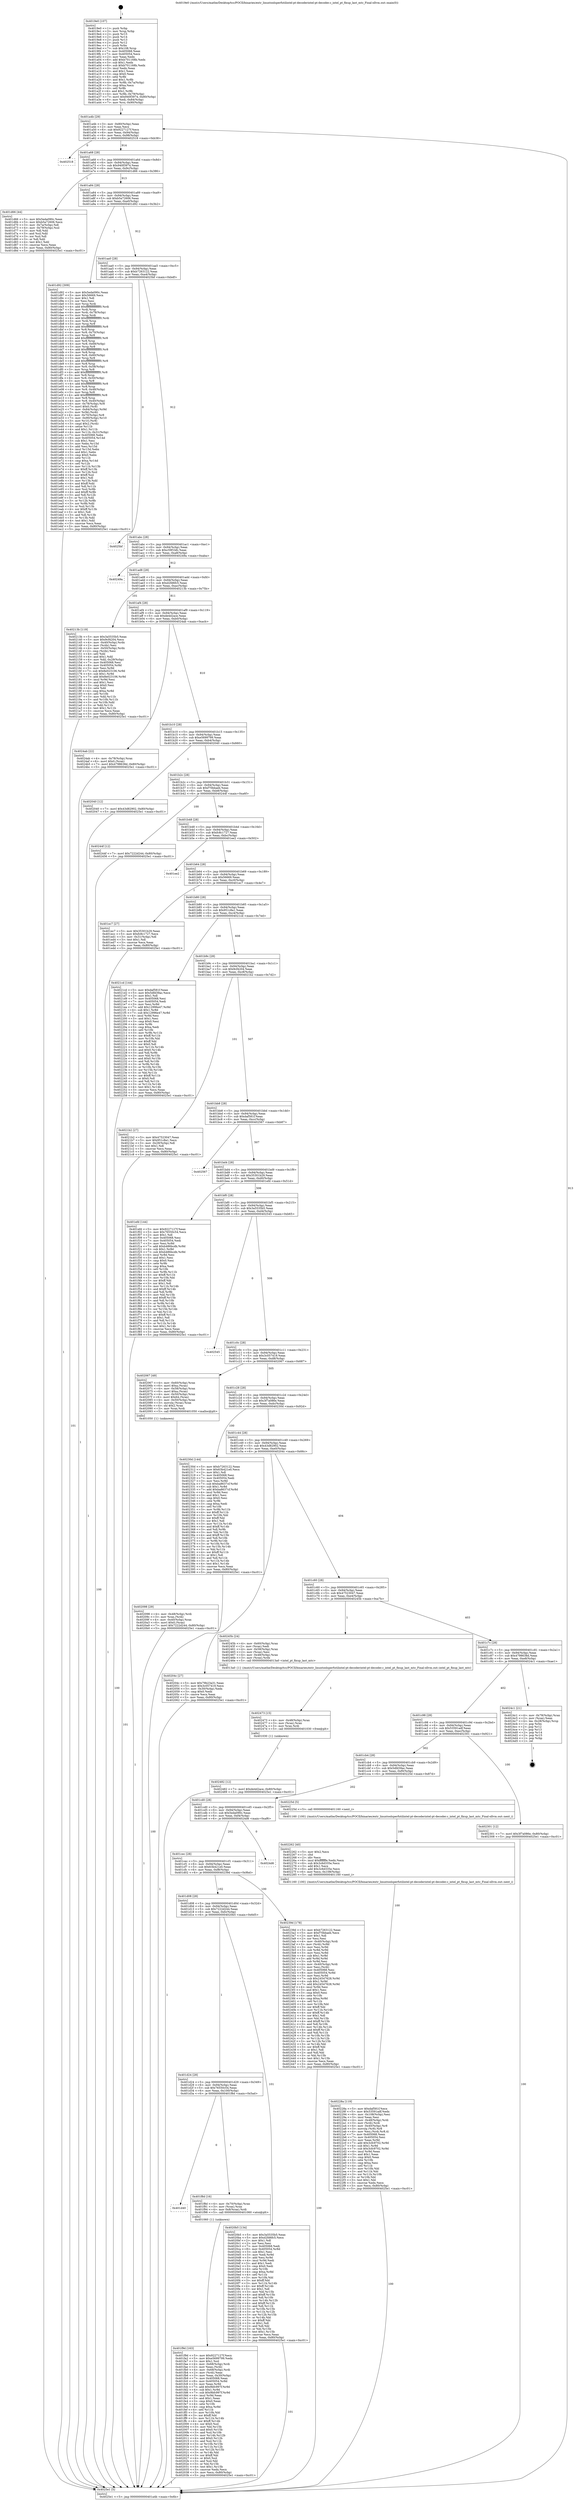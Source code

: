 digraph "0x4019e0" {
  label = "0x4019e0 (/mnt/c/Users/mathe/Desktop/tcc/POCII/binaries/extr_linuxtoolsperfutilintel-pt-decoderintel-pt-decoder.c_intel_pt_fixup_last_mtc_Final-ollvm.out::main(0))"
  labelloc = "t"
  node[shape=record]

  Entry [label="",width=0.3,height=0.3,shape=circle,fillcolor=black,style=filled]
  "0x401a4b" [label="{
     0x401a4b [29]\l
     | [instrs]\l
     &nbsp;&nbsp;0x401a4b \<+3\>: mov -0x80(%rbp),%eax\l
     &nbsp;&nbsp;0x401a4e \<+2\>: mov %eax,%ecx\l
     &nbsp;&nbsp;0x401a50 \<+6\>: sub $0x9227127f,%ecx\l
     &nbsp;&nbsp;0x401a56 \<+6\>: mov %eax,-0x94(%rbp)\l
     &nbsp;&nbsp;0x401a5c \<+6\>: mov %ecx,-0x98(%rbp)\l
     &nbsp;&nbsp;0x401a62 \<+6\>: je 0000000000402518 \<main+0xb38\>\l
  }"]
  "0x402518" [label="{
     0x402518\l
  }", style=dashed]
  "0x401a68" [label="{
     0x401a68 [28]\l
     | [instrs]\l
     &nbsp;&nbsp;0x401a68 \<+5\>: jmp 0000000000401a6d \<main+0x8d\>\l
     &nbsp;&nbsp;0x401a6d \<+6\>: mov -0x94(%rbp),%eax\l
     &nbsp;&nbsp;0x401a73 \<+5\>: sub $0x940f3974,%eax\l
     &nbsp;&nbsp;0x401a78 \<+6\>: mov %eax,-0x9c(%rbp)\l
     &nbsp;&nbsp;0x401a7e \<+6\>: je 0000000000401d66 \<main+0x386\>\l
  }"]
  Exit [label="",width=0.3,height=0.3,shape=circle,fillcolor=black,style=filled,peripheries=2]
  "0x401d66" [label="{
     0x401d66 [44]\l
     | [instrs]\l
     &nbsp;&nbsp;0x401d66 \<+5\>: mov $0x5eda090c,%eax\l
     &nbsp;&nbsp;0x401d6b \<+5\>: mov $0xb5a72606,%ecx\l
     &nbsp;&nbsp;0x401d70 \<+3\>: mov -0x7a(%rbp),%dl\l
     &nbsp;&nbsp;0x401d73 \<+4\>: mov -0x79(%rbp),%sil\l
     &nbsp;&nbsp;0x401d77 \<+3\>: mov %dl,%dil\l
     &nbsp;&nbsp;0x401d7a \<+3\>: and %sil,%dil\l
     &nbsp;&nbsp;0x401d7d \<+3\>: xor %sil,%dl\l
     &nbsp;&nbsp;0x401d80 \<+3\>: or %dl,%dil\l
     &nbsp;&nbsp;0x401d83 \<+4\>: test $0x1,%dil\l
     &nbsp;&nbsp;0x401d87 \<+3\>: cmovne %ecx,%eax\l
     &nbsp;&nbsp;0x401d8a \<+3\>: mov %eax,-0x80(%rbp)\l
     &nbsp;&nbsp;0x401d8d \<+5\>: jmp 00000000004025e1 \<main+0xc01\>\l
  }"]
  "0x401a84" [label="{
     0x401a84 [28]\l
     | [instrs]\l
     &nbsp;&nbsp;0x401a84 \<+5\>: jmp 0000000000401a89 \<main+0xa9\>\l
     &nbsp;&nbsp;0x401a89 \<+6\>: mov -0x94(%rbp),%eax\l
     &nbsp;&nbsp;0x401a8f \<+5\>: sub $0xb5a72606,%eax\l
     &nbsp;&nbsp;0x401a94 \<+6\>: mov %eax,-0xa0(%rbp)\l
     &nbsp;&nbsp;0x401a9a \<+6\>: je 0000000000401d92 \<main+0x3b2\>\l
  }"]
  "0x4025e1" [label="{
     0x4025e1 [5]\l
     | [instrs]\l
     &nbsp;&nbsp;0x4025e1 \<+5\>: jmp 0000000000401a4b \<main+0x6b\>\l
  }"]
  "0x4019e0" [label="{
     0x4019e0 [107]\l
     | [instrs]\l
     &nbsp;&nbsp;0x4019e0 \<+1\>: push %rbp\l
     &nbsp;&nbsp;0x4019e1 \<+3\>: mov %rsp,%rbp\l
     &nbsp;&nbsp;0x4019e4 \<+2\>: push %r15\l
     &nbsp;&nbsp;0x4019e6 \<+2\>: push %r14\l
     &nbsp;&nbsp;0x4019e8 \<+2\>: push %r13\l
     &nbsp;&nbsp;0x4019ea \<+2\>: push %r12\l
     &nbsp;&nbsp;0x4019ec \<+1\>: push %rbx\l
     &nbsp;&nbsp;0x4019ed \<+7\>: sub $0x108,%rsp\l
     &nbsp;&nbsp;0x4019f4 \<+7\>: mov 0x405068,%eax\l
     &nbsp;&nbsp;0x4019fb \<+7\>: mov 0x405054,%ecx\l
     &nbsp;&nbsp;0x401a02 \<+2\>: mov %eax,%edx\l
     &nbsp;&nbsp;0x401a04 \<+6\>: add $0xb701168b,%edx\l
     &nbsp;&nbsp;0x401a0a \<+3\>: sub $0x1,%edx\l
     &nbsp;&nbsp;0x401a0d \<+6\>: sub $0xb701168b,%edx\l
     &nbsp;&nbsp;0x401a13 \<+3\>: imul %edx,%eax\l
     &nbsp;&nbsp;0x401a16 \<+3\>: and $0x1,%eax\l
     &nbsp;&nbsp;0x401a19 \<+3\>: cmp $0x0,%eax\l
     &nbsp;&nbsp;0x401a1c \<+4\>: sete %r8b\l
     &nbsp;&nbsp;0x401a20 \<+4\>: and $0x1,%r8b\l
     &nbsp;&nbsp;0x401a24 \<+4\>: mov %r8b,-0x7a(%rbp)\l
     &nbsp;&nbsp;0x401a28 \<+3\>: cmp $0xa,%ecx\l
     &nbsp;&nbsp;0x401a2b \<+4\>: setl %r8b\l
     &nbsp;&nbsp;0x401a2f \<+4\>: and $0x1,%r8b\l
     &nbsp;&nbsp;0x401a33 \<+4\>: mov %r8b,-0x79(%rbp)\l
     &nbsp;&nbsp;0x401a37 \<+7\>: movl $0x940f3974,-0x80(%rbp)\l
     &nbsp;&nbsp;0x401a3e \<+6\>: mov %edi,-0x84(%rbp)\l
     &nbsp;&nbsp;0x401a44 \<+7\>: mov %rsi,-0x90(%rbp)\l
  }"]
  "0x402482" [label="{
     0x402482 [12]\l
     | [instrs]\l
     &nbsp;&nbsp;0x402482 \<+7\>: movl $0xde4d2ace,-0x80(%rbp)\l
     &nbsp;&nbsp;0x402489 \<+5\>: jmp 00000000004025e1 \<main+0xc01\>\l
  }"]
  "0x401d92" [label="{
     0x401d92 [309]\l
     | [instrs]\l
     &nbsp;&nbsp;0x401d92 \<+5\>: mov $0x5eda090c,%eax\l
     &nbsp;&nbsp;0x401d97 \<+5\>: mov $0x56669,%ecx\l
     &nbsp;&nbsp;0x401d9c \<+2\>: mov $0x1,%dl\l
     &nbsp;&nbsp;0x401d9e \<+2\>: xor %esi,%esi\l
     &nbsp;&nbsp;0x401da0 \<+3\>: mov %rsp,%rdi\l
     &nbsp;&nbsp;0x401da3 \<+4\>: add $0xfffffffffffffff0,%rdi\l
     &nbsp;&nbsp;0x401da7 \<+3\>: mov %rdi,%rsp\l
     &nbsp;&nbsp;0x401daa \<+4\>: mov %rdi,-0x78(%rbp)\l
     &nbsp;&nbsp;0x401dae \<+3\>: mov %rsp,%rdi\l
     &nbsp;&nbsp;0x401db1 \<+4\>: add $0xfffffffffffffff0,%rdi\l
     &nbsp;&nbsp;0x401db5 \<+3\>: mov %rdi,%rsp\l
     &nbsp;&nbsp;0x401db8 \<+3\>: mov %rsp,%r8\l
     &nbsp;&nbsp;0x401dbb \<+4\>: add $0xfffffffffffffff0,%r8\l
     &nbsp;&nbsp;0x401dbf \<+3\>: mov %r8,%rsp\l
     &nbsp;&nbsp;0x401dc2 \<+4\>: mov %r8,-0x70(%rbp)\l
     &nbsp;&nbsp;0x401dc6 \<+3\>: mov %rsp,%r8\l
     &nbsp;&nbsp;0x401dc9 \<+4\>: add $0xfffffffffffffff0,%r8\l
     &nbsp;&nbsp;0x401dcd \<+3\>: mov %r8,%rsp\l
     &nbsp;&nbsp;0x401dd0 \<+4\>: mov %r8,-0x68(%rbp)\l
     &nbsp;&nbsp;0x401dd4 \<+3\>: mov %rsp,%r8\l
     &nbsp;&nbsp;0x401dd7 \<+4\>: add $0xfffffffffffffff0,%r8\l
     &nbsp;&nbsp;0x401ddb \<+3\>: mov %r8,%rsp\l
     &nbsp;&nbsp;0x401dde \<+4\>: mov %r8,-0x60(%rbp)\l
     &nbsp;&nbsp;0x401de2 \<+3\>: mov %rsp,%r8\l
     &nbsp;&nbsp;0x401de5 \<+4\>: add $0xfffffffffffffff0,%r8\l
     &nbsp;&nbsp;0x401de9 \<+3\>: mov %r8,%rsp\l
     &nbsp;&nbsp;0x401dec \<+4\>: mov %r8,-0x58(%rbp)\l
     &nbsp;&nbsp;0x401df0 \<+3\>: mov %rsp,%r8\l
     &nbsp;&nbsp;0x401df3 \<+4\>: add $0xfffffffffffffff0,%r8\l
     &nbsp;&nbsp;0x401df7 \<+3\>: mov %r8,%rsp\l
     &nbsp;&nbsp;0x401dfa \<+4\>: mov %r8,-0x50(%rbp)\l
     &nbsp;&nbsp;0x401dfe \<+3\>: mov %rsp,%r8\l
     &nbsp;&nbsp;0x401e01 \<+4\>: add $0xfffffffffffffff0,%r8\l
     &nbsp;&nbsp;0x401e05 \<+3\>: mov %r8,%rsp\l
     &nbsp;&nbsp;0x401e08 \<+4\>: mov %r8,-0x48(%rbp)\l
     &nbsp;&nbsp;0x401e0c \<+3\>: mov %rsp,%r8\l
     &nbsp;&nbsp;0x401e0f \<+4\>: add $0xfffffffffffffff0,%r8\l
     &nbsp;&nbsp;0x401e13 \<+3\>: mov %r8,%rsp\l
     &nbsp;&nbsp;0x401e16 \<+4\>: mov %r8,-0x40(%rbp)\l
     &nbsp;&nbsp;0x401e1a \<+4\>: mov -0x78(%rbp),%r8\l
     &nbsp;&nbsp;0x401e1e \<+7\>: movl $0x0,(%r8)\l
     &nbsp;&nbsp;0x401e25 \<+7\>: mov -0x84(%rbp),%r9d\l
     &nbsp;&nbsp;0x401e2c \<+3\>: mov %r9d,(%rdi)\l
     &nbsp;&nbsp;0x401e2f \<+4\>: mov -0x70(%rbp),%r8\l
     &nbsp;&nbsp;0x401e33 \<+7\>: mov -0x90(%rbp),%r10\l
     &nbsp;&nbsp;0x401e3a \<+3\>: mov %r10,(%r8)\l
     &nbsp;&nbsp;0x401e3d \<+3\>: cmpl $0x2,(%rdi)\l
     &nbsp;&nbsp;0x401e40 \<+4\>: setne %r11b\l
     &nbsp;&nbsp;0x401e44 \<+4\>: and $0x1,%r11b\l
     &nbsp;&nbsp;0x401e48 \<+4\>: mov %r11b,-0x31(%rbp)\l
     &nbsp;&nbsp;0x401e4c \<+7\>: mov 0x405068,%ebx\l
     &nbsp;&nbsp;0x401e53 \<+8\>: mov 0x405054,%r14d\l
     &nbsp;&nbsp;0x401e5b \<+3\>: sub $0x1,%esi\l
     &nbsp;&nbsp;0x401e5e \<+3\>: mov %ebx,%r15d\l
     &nbsp;&nbsp;0x401e61 \<+3\>: add %esi,%r15d\l
     &nbsp;&nbsp;0x401e64 \<+4\>: imul %r15d,%ebx\l
     &nbsp;&nbsp;0x401e68 \<+3\>: and $0x1,%ebx\l
     &nbsp;&nbsp;0x401e6b \<+3\>: cmp $0x0,%ebx\l
     &nbsp;&nbsp;0x401e6e \<+4\>: sete %r11b\l
     &nbsp;&nbsp;0x401e72 \<+4\>: cmp $0xa,%r14d\l
     &nbsp;&nbsp;0x401e76 \<+4\>: setl %r12b\l
     &nbsp;&nbsp;0x401e7a \<+3\>: mov %r11b,%r13b\l
     &nbsp;&nbsp;0x401e7d \<+4\>: xor $0xff,%r13b\l
     &nbsp;&nbsp;0x401e81 \<+3\>: mov %r12b,%sil\l
     &nbsp;&nbsp;0x401e84 \<+4\>: xor $0xff,%sil\l
     &nbsp;&nbsp;0x401e88 \<+3\>: xor $0x1,%dl\l
     &nbsp;&nbsp;0x401e8b \<+3\>: mov %r13b,%dil\l
     &nbsp;&nbsp;0x401e8e \<+4\>: and $0xff,%dil\l
     &nbsp;&nbsp;0x401e92 \<+3\>: and %dl,%r11b\l
     &nbsp;&nbsp;0x401e95 \<+3\>: mov %sil,%r8b\l
     &nbsp;&nbsp;0x401e98 \<+4\>: and $0xff,%r8b\l
     &nbsp;&nbsp;0x401e9c \<+3\>: and %dl,%r12b\l
     &nbsp;&nbsp;0x401e9f \<+3\>: or %r11b,%dil\l
     &nbsp;&nbsp;0x401ea2 \<+3\>: or %r12b,%r8b\l
     &nbsp;&nbsp;0x401ea5 \<+3\>: xor %r8b,%dil\l
     &nbsp;&nbsp;0x401ea8 \<+3\>: or %sil,%r13b\l
     &nbsp;&nbsp;0x401eab \<+4\>: xor $0xff,%r13b\l
     &nbsp;&nbsp;0x401eaf \<+3\>: or $0x1,%dl\l
     &nbsp;&nbsp;0x401eb2 \<+3\>: and %dl,%r13b\l
     &nbsp;&nbsp;0x401eb5 \<+3\>: or %r13b,%dil\l
     &nbsp;&nbsp;0x401eb8 \<+4\>: test $0x1,%dil\l
     &nbsp;&nbsp;0x401ebc \<+3\>: cmovne %ecx,%eax\l
     &nbsp;&nbsp;0x401ebf \<+3\>: mov %eax,-0x80(%rbp)\l
     &nbsp;&nbsp;0x401ec2 \<+5\>: jmp 00000000004025e1 \<main+0xc01\>\l
  }"]
  "0x401aa0" [label="{
     0x401aa0 [28]\l
     | [instrs]\l
     &nbsp;&nbsp;0x401aa0 \<+5\>: jmp 0000000000401aa5 \<main+0xc5\>\l
     &nbsp;&nbsp;0x401aa5 \<+6\>: mov -0x94(%rbp),%eax\l
     &nbsp;&nbsp;0x401aab \<+5\>: sub $0xb7263122,%eax\l
     &nbsp;&nbsp;0x401ab0 \<+6\>: mov %eax,-0xa4(%rbp)\l
     &nbsp;&nbsp;0x401ab6 \<+6\>: je 00000000004025bf \<main+0xbdf\>\l
  }"]
  "0x402473" [label="{
     0x402473 [15]\l
     | [instrs]\l
     &nbsp;&nbsp;0x402473 \<+4\>: mov -0x48(%rbp),%rax\l
     &nbsp;&nbsp;0x402477 \<+3\>: mov (%rax),%rax\l
     &nbsp;&nbsp;0x40247a \<+3\>: mov %rax,%rdi\l
     &nbsp;&nbsp;0x40247d \<+5\>: call 0000000000401030 \<free@plt\>\l
     | [calls]\l
     &nbsp;&nbsp;0x401030 \{1\} (unknown)\l
  }"]
  "0x40228a" [label="{
     0x40228a [119]\l
     | [instrs]\l
     &nbsp;&nbsp;0x40228a \<+5\>: mov $0xdaf581f,%ecx\l
     &nbsp;&nbsp;0x40228f \<+5\>: mov $0x53591adf,%edx\l
     &nbsp;&nbsp;0x402294 \<+6\>: mov -0x108(%rbp),%esi\l
     &nbsp;&nbsp;0x40229a \<+3\>: imul %eax,%esi\l
     &nbsp;&nbsp;0x40229d \<+4\>: mov -0x48(%rbp),%rdi\l
     &nbsp;&nbsp;0x4022a1 \<+3\>: mov (%rdi),%rdi\l
     &nbsp;&nbsp;0x4022a4 \<+4\>: mov -0x40(%rbp),%r8\l
     &nbsp;&nbsp;0x4022a8 \<+3\>: movslq (%r8),%r8\l
     &nbsp;&nbsp;0x4022ab \<+4\>: mov %esi,(%rdi,%r8,4)\l
     &nbsp;&nbsp;0x4022af \<+7\>: mov 0x405068,%eax\l
     &nbsp;&nbsp;0x4022b6 \<+7\>: mov 0x405054,%esi\l
     &nbsp;&nbsp;0x4022bd \<+3\>: mov %eax,%r9d\l
     &nbsp;&nbsp;0x4022c0 \<+7\>: add $0x3cfc9702,%r9d\l
     &nbsp;&nbsp;0x4022c7 \<+4\>: sub $0x1,%r9d\l
     &nbsp;&nbsp;0x4022cb \<+7\>: sub $0x3cfc9702,%r9d\l
     &nbsp;&nbsp;0x4022d2 \<+4\>: imul %r9d,%eax\l
     &nbsp;&nbsp;0x4022d6 \<+3\>: and $0x1,%eax\l
     &nbsp;&nbsp;0x4022d9 \<+3\>: cmp $0x0,%eax\l
     &nbsp;&nbsp;0x4022dc \<+4\>: sete %r10b\l
     &nbsp;&nbsp;0x4022e0 \<+3\>: cmp $0xa,%esi\l
     &nbsp;&nbsp;0x4022e3 \<+4\>: setl %r11b\l
     &nbsp;&nbsp;0x4022e7 \<+3\>: mov %r10b,%bl\l
     &nbsp;&nbsp;0x4022ea \<+3\>: and %r11b,%bl\l
     &nbsp;&nbsp;0x4022ed \<+3\>: xor %r11b,%r10b\l
     &nbsp;&nbsp;0x4022f0 \<+3\>: or %r10b,%bl\l
     &nbsp;&nbsp;0x4022f3 \<+3\>: test $0x1,%bl\l
     &nbsp;&nbsp;0x4022f6 \<+3\>: cmovne %edx,%ecx\l
     &nbsp;&nbsp;0x4022f9 \<+3\>: mov %ecx,-0x80(%rbp)\l
     &nbsp;&nbsp;0x4022fc \<+5\>: jmp 00000000004025e1 \<main+0xc01\>\l
  }"]
  "0x4025bf" [label="{
     0x4025bf\l
  }", style=dashed]
  "0x401abc" [label="{
     0x401abc [28]\l
     | [instrs]\l
     &nbsp;&nbsp;0x401abc \<+5\>: jmp 0000000000401ac1 \<main+0xe1\>\l
     &nbsp;&nbsp;0x401ac1 \<+6\>: mov -0x94(%rbp),%eax\l
     &nbsp;&nbsp;0x401ac7 \<+5\>: sub $0xc59f1bfc,%eax\l
     &nbsp;&nbsp;0x401acc \<+6\>: mov %eax,-0xa8(%rbp)\l
     &nbsp;&nbsp;0x401ad2 \<+6\>: je 000000000040249a \<main+0xaba\>\l
  }"]
  "0x402262" [label="{
     0x402262 [40]\l
     | [instrs]\l
     &nbsp;&nbsp;0x402262 \<+5\>: mov $0x2,%ecx\l
     &nbsp;&nbsp;0x402267 \<+1\>: cltd\l
     &nbsp;&nbsp;0x402268 \<+2\>: idiv %ecx\l
     &nbsp;&nbsp;0x40226a \<+6\>: imul $0xfffffffe,%edx,%ecx\l
     &nbsp;&nbsp;0x402270 \<+6\>: sub $0x3c6d335e,%ecx\l
     &nbsp;&nbsp;0x402276 \<+3\>: add $0x1,%ecx\l
     &nbsp;&nbsp;0x402279 \<+6\>: add $0x3c6d335e,%ecx\l
     &nbsp;&nbsp;0x40227f \<+6\>: mov %ecx,-0x108(%rbp)\l
     &nbsp;&nbsp;0x402285 \<+5\>: call 0000000000401160 \<next_i\>\l
     | [calls]\l
     &nbsp;&nbsp;0x401160 \{100\} (/mnt/c/Users/mathe/Desktop/tcc/POCII/binaries/extr_linuxtoolsperfutilintel-pt-decoderintel-pt-decoder.c_intel_pt_fixup_last_mtc_Final-ollvm.out::next_i)\l
  }"]
  "0x40249a" [label="{
     0x40249a\l
  }", style=dashed]
  "0x401ad8" [label="{
     0x401ad8 [28]\l
     | [instrs]\l
     &nbsp;&nbsp;0x401ad8 \<+5\>: jmp 0000000000401add \<main+0xfd\>\l
     &nbsp;&nbsp;0x401add \<+6\>: mov -0x94(%rbp),%eax\l
     &nbsp;&nbsp;0x401ae3 \<+5\>: sub $0xd2fd6fc5,%eax\l
     &nbsp;&nbsp;0x401ae8 \<+6\>: mov %eax,-0xac(%rbp)\l
     &nbsp;&nbsp;0x401aee \<+6\>: je 000000000040213b \<main+0x75b\>\l
  }"]
  "0x402098" [label="{
     0x402098 [29]\l
     | [instrs]\l
     &nbsp;&nbsp;0x402098 \<+4\>: mov -0x48(%rbp),%rdi\l
     &nbsp;&nbsp;0x40209c \<+3\>: mov %rax,(%rdi)\l
     &nbsp;&nbsp;0x40209f \<+4\>: mov -0x40(%rbp),%rax\l
     &nbsp;&nbsp;0x4020a3 \<+6\>: movl $0x0,(%rax)\l
     &nbsp;&nbsp;0x4020a9 \<+7\>: movl $0x7222d244,-0x80(%rbp)\l
     &nbsp;&nbsp;0x4020b0 \<+5\>: jmp 00000000004025e1 \<main+0xc01\>\l
  }"]
  "0x40213b" [label="{
     0x40213b [119]\l
     | [instrs]\l
     &nbsp;&nbsp;0x40213b \<+5\>: mov $0x3a5535b5,%eax\l
     &nbsp;&nbsp;0x402140 \<+5\>: mov $0x9cf4204,%ecx\l
     &nbsp;&nbsp;0x402145 \<+4\>: mov -0x40(%rbp),%rdx\l
     &nbsp;&nbsp;0x402149 \<+2\>: mov (%rdx),%esi\l
     &nbsp;&nbsp;0x40214b \<+4\>: mov -0x50(%rbp),%rdx\l
     &nbsp;&nbsp;0x40214f \<+2\>: cmp (%rdx),%esi\l
     &nbsp;&nbsp;0x402151 \<+4\>: setl %dil\l
     &nbsp;&nbsp;0x402155 \<+4\>: and $0x1,%dil\l
     &nbsp;&nbsp;0x402159 \<+4\>: mov %dil,-0x29(%rbp)\l
     &nbsp;&nbsp;0x40215d \<+7\>: mov 0x405068,%esi\l
     &nbsp;&nbsp;0x402164 \<+8\>: mov 0x405054,%r8d\l
     &nbsp;&nbsp;0x40216c \<+3\>: mov %esi,%r9d\l
     &nbsp;&nbsp;0x40216f \<+7\>: sub $0x8e023106,%r9d\l
     &nbsp;&nbsp;0x402176 \<+4\>: sub $0x1,%r9d\l
     &nbsp;&nbsp;0x40217a \<+7\>: add $0x8e023106,%r9d\l
     &nbsp;&nbsp;0x402181 \<+4\>: imul %r9d,%esi\l
     &nbsp;&nbsp;0x402185 \<+3\>: and $0x1,%esi\l
     &nbsp;&nbsp;0x402188 \<+3\>: cmp $0x0,%esi\l
     &nbsp;&nbsp;0x40218b \<+4\>: sete %dil\l
     &nbsp;&nbsp;0x40218f \<+4\>: cmp $0xa,%r8d\l
     &nbsp;&nbsp;0x402193 \<+4\>: setl %r10b\l
     &nbsp;&nbsp;0x402197 \<+3\>: mov %dil,%r11b\l
     &nbsp;&nbsp;0x40219a \<+3\>: and %r10b,%r11b\l
     &nbsp;&nbsp;0x40219d \<+3\>: xor %r10b,%dil\l
     &nbsp;&nbsp;0x4021a0 \<+3\>: or %dil,%r11b\l
     &nbsp;&nbsp;0x4021a3 \<+4\>: test $0x1,%r11b\l
     &nbsp;&nbsp;0x4021a7 \<+3\>: cmovne %ecx,%eax\l
     &nbsp;&nbsp;0x4021aa \<+3\>: mov %eax,-0x80(%rbp)\l
     &nbsp;&nbsp;0x4021ad \<+5\>: jmp 00000000004025e1 \<main+0xc01\>\l
  }"]
  "0x401af4" [label="{
     0x401af4 [28]\l
     | [instrs]\l
     &nbsp;&nbsp;0x401af4 \<+5\>: jmp 0000000000401af9 \<main+0x119\>\l
     &nbsp;&nbsp;0x401af9 \<+6\>: mov -0x94(%rbp),%eax\l
     &nbsp;&nbsp;0x401aff \<+5\>: sub $0xde4d2ace,%eax\l
     &nbsp;&nbsp;0x401b04 \<+6\>: mov %eax,-0xb0(%rbp)\l
     &nbsp;&nbsp;0x401b0a \<+6\>: je 00000000004024ab \<main+0xacb\>\l
  }"]
  "0x401f9d" [label="{
     0x401f9d [163]\l
     | [instrs]\l
     &nbsp;&nbsp;0x401f9d \<+5\>: mov $0x9227127f,%ecx\l
     &nbsp;&nbsp;0x401fa2 \<+5\>: mov $0xe5699799,%edx\l
     &nbsp;&nbsp;0x401fa7 \<+3\>: mov $0x1,%sil\l
     &nbsp;&nbsp;0x401faa \<+4\>: mov -0x68(%rbp),%rdi\l
     &nbsp;&nbsp;0x401fae \<+2\>: mov %eax,(%rdi)\l
     &nbsp;&nbsp;0x401fb0 \<+4\>: mov -0x68(%rbp),%rdi\l
     &nbsp;&nbsp;0x401fb4 \<+2\>: mov (%rdi),%eax\l
     &nbsp;&nbsp;0x401fb6 \<+3\>: mov %eax,-0x30(%rbp)\l
     &nbsp;&nbsp;0x401fb9 \<+7\>: mov 0x405068,%eax\l
     &nbsp;&nbsp;0x401fc0 \<+8\>: mov 0x405054,%r8d\l
     &nbsp;&nbsp;0x401fc8 \<+3\>: mov %eax,%r9d\l
     &nbsp;&nbsp;0x401fcb \<+7\>: add $0x9bfc997f,%r9d\l
     &nbsp;&nbsp;0x401fd2 \<+4\>: sub $0x1,%r9d\l
     &nbsp;&nbsp;0x401fd6 \<+7\>: sub $0x9bfc997f,%r9d\l
     &nbsp;&nbsp;0x401fdd \<+4\>: imul %r9d,%eax\l
     &nbsp;&nbsp;0x401fe1 \<+3\>: and $0x1,%eax\l
     &nbsp;&nbsp;0x401fe4 \<+3\>: cmp $0x0,%eax\l
     &nbsp;&nbsp;0x401fe7 \<+4\>: sete %r10b\l
     &nbsp;&nbsp;0x401feb \<+4\>: cmp $0xa,%r8d\l
     &nbsp;&nbsp;0x401fef \<+4\>: setl %r11b\l
     &nbsp;&nbsp;0x401ff3 \<+3\>: mov %r10b,%bl\l
     &nbsp;&nbsp;0x401ff6 \<+3\>: xor $0xff,%bl\l
     &nbsp;&nbsp;0x401ff9 \<+3\>: mov %r11b,%r14b\l
     &nbsp;&nbsp;0x401ffc \<+4\>: xor $0xff,%r14b\l
     &nbsp;&nbsp;0x402000 \<+4\>: xor $0x0,%sil\l
     &nbsp;&nbsp;0x402004 \<+3\>: mov %bl,%r15b\l
     &nbsp;&nbsp;0x402007 \<+4\>: and $0x0,%r15b\l
     &nbsp;&nbsp;0x40200b \<+3\>: and %sil,%r10b\l
     &nbsp;&nbsp;0x40200e \<+3\>: mov %r14b,%r12b\l
     &nbsp;&nbsp;0x402011 \<+4\>: and $0x0,%r12b\l
     &nbsp;&nbsp;0x402015 \<+3\>: and %sil,%r11b\l
     &nbsp;&nbsp;0x402018 \<+3\>: or %r10b,%r15b\l
     &nbsp;&nbsp;0x40201b \<+3\>: or %r11b,%r12b\l
     &nbsp;&nbsp;0x40201e \<+3\>: xor %r12b,%r15b\l
     &nbsp;&nbsp;0x402021 \<+3\>: or %r14b,%bl\l
     &nbsp;&nbsp;0x402024 \<+3\>: xor $0xff,%bl\l
     &nbsp;&nbsp;0x402027 \<+4\>: or $0x0,%sil\l
     &nbsp;&nbsp;0x40202b \<+3\>: and %sil,%bl\l
     &nbsp;&nbsp;0x40202e \<+3\>: or %bl,%r15b\l
     &nbsp;&nbsp;0x402031 \<+4\>: test $0x1,%r15b\l
     &nbsp;&nbsp;0x402035 \<+3\>: cmovne %edx,%ecx\l
     &nbsp;&nbsp;0x402038 \<+3\>: mov %ecx,-0x80(%rbp)\l
     &nbsp;&nbsp;0x40203b \<+5\>: jmp 00000000004025e1 \<main+0xc01\>\l
  }"]
  "0x4024ab" [label="{
     0x4024ab [22]\l
     | [instrs]\l
     &nbsp;&nbsp;0x4024ab \<+4\>: mov -0x78(%rbp),%rax\l
     &nbsp;&nbsp;0x4024af \<+6\>: movl $0x0,(%rax)\l
     &nbsp;&nbsp;0x4024b5 \<+7\>: movl $0x4798638d,-0x80(%rbp)\l
     &nbsp;&nbsp;0x4024bc \<+5\>: jmp 00000000004025e1 \<main+0xc01\>\l
  }"]
  "0x401b10" [label="{
     0x401b10 [28]\l
     | [instrs]\l
     &nbsp;&nbsp;0x401b10 \<+5\>: jmp 0000000000401b15 \<main+0x135\>\l
     &nbsp;&nbsp;0x401b15 \<+6\>: mov -0x94(%rbp),%eax\l
     &nbsp;&nbsp;0x401b1b \<+5\>: sub $0xe5699799,%eax\l
     &nbsp;&nbsp;0x401b20 \<+6\>: mov %eax,-0xb4(%rbp)\l
     &nbsp;&nbsp;0x401b26 \<+6\>: je 0000000000402040 \<main+0x660\>\l
  }"]
  "0x401d40" [label="{
     0x401d40\l
  }", style=dashed]
  "0x402040" [label="{
     0x402040 [12]\l
     | [instrs]\l
     &nbsp;&nbsp;0x402040 \<+7\>: movl $0x43d82902,-0x80(%rbp)\l
     &nbsp;&nbsp;0x402047 \<+5\>: jmp 00000000004025e1 \<main+0xc01\>\l
  }"]
  "0x401b2c" [label="{
     0x401b2c [28]\l
     | [instrs]\l
     &nbsp;&nbsp;0x401b2c \<+5\>: jmp 0000000000401b31 \<main+0x151\>\l
     &nbsp;&nbsp;0x401b31 \<+6\>: mov -0x94(%rbp),%eax\l
     &nbsp;&nbsp;0x401b37 \<+5\>: sub $0xf70bbaeb,%eax\l
     &nbsp;&nbsp;0x401b3c \<+6\>: mov %eax,-0xb8(%rbp)\l
     &nbsp;&nbsp;0x401b42 \<+6\>: je 000000000040244f \<main+0xa6f\>\l
  }"]
  "0x401f8d" [label="{
     0x401f8d [16]\l
     | [instrs]\l
     &nbsp;&nbsp;0x401f8d \<+4\>: mov -0x70(%rbp),%rax\l
     &nbsp;&nbsp;0x401f91 \<+3\>: mov (%rax),%rax\l
     &nbsp;&nbsp;0x401f94 \<+4\>: mov 0x8(%rax),%rdi\l
     &nbsp;&nbsp;0x401f98 \<+5\>: call 0000000000401060 \<atoi@plt\>\l
     | [calls]\l
     &nbsp;&nbsp;0x401060 \{1\} (unknown)\l
  }"]
  "0x40244f" [label="{
     0x40244f [12]\l
     | [instrs]\l
     &nbsp;&nbsp;0x40244f \<+7\>: movl $0x7222d244,-0x80(%rbp)\l
     &nbsp;&nbsp;0x402456 \<+5\>: jmp 00000000004025e1 \<main+0xc01\>\l
  }"]
  "0x401b48" [label="{
     0x401b48 [28]\l
     | [instrs]\l
     &nbsp;&nbsp;0x401b48 \<+5\>: jmp 0000000000401b4d \<main+0x16d\>\l
     &nbsp;&nbsp;0x401b4d \<+6\>: mov -0x94(%rbp),%eax\l
     &nbsp;&nbsp;0x401b53 \<+5\>: sub $0xfc8c1727,%eax\l
     &nbsp;&nbsp;0x401b58 \<+6\>: mov %eax,-0xbc(%rbp)\l
     &nbsp;&nbsp;0x401b5e \<+6\>: je 0000000000401ee2 \<main+0x502\>\l
  }"]
  "0x401d24" [label="{
     0x401d24 [28]\l
     | [instrs]\l
     &nbsp;&nbsp;0x401d24 \<+5\>: jmp 0000000000401d29 \<main+0x349\>\l
     &nbsp;&nbsp;0x401d29 \<+6\>: mov -0x94(%rbp),%eax\l
     &nbsp;&nbsp;0x401d2f \<+5\>: sub $0x76550c54,%eax\l
     &nbsp;&nbsp;0x401d34 \<+6\>: mov %eax,-0x100(%rbp)\l
     &nbsp;&nbsp;0x401d3a \<+6\>: je 0000000000401f8d \<main+0x5ad\>\l
  }"]
  "0x401ee2" [label="{
     0x401ee2\l
  }", style=dashed]
  "0x401b64" [label="{
     0x401b64 [28]\l
     | [instrs]\l
     &nbsp;&nbsp;0x401b64 \<+5\>: jmp 0000000000401b69 \<main+0x189\>\l
     &nbsp;&nbsp;0x401b69 \<+6\>: mov -0x94(%rbp),%eax\l
     &nbsp;&nbsp;0x401b6f \<+5\>: sub $0x56669,%eax\l
     &nbsp;&nbsp;0x401b74 \<+6\>: mov %eax,-0xc0(%rbp)\l
     &nbsp;&nbsp;0x401b7a \<+6\>: je 0000000000401ec7 \<main+0x4e7\>\l
  }"]
  "0x4020b5" [label="{
     0x4020b5 [134]\l
     | [instrs]\l
     &nbsp;&nbsp;0x4020b5 \<+5\>: mov $0x3a5535b5,%eax\l
     &nbsp;&nbsp;0x4020ba \<+5\>: mov $0xd2fd6fc5,%ecx\l
     &nbsp;&nbsp;0x4020bf \<+2\>: mov $0x1,%dl\l
     &nbsp;&nbsp;0x4020c1 \<+2\>: xor %esi,%esi\l
     &nbsp;&nbsp;0x4020c3 \<+7\>: mov 0x405068,%edi\l
     &nbsp;&nbsp;0x4020ca \<+8\>: mov 0x405054,%r8d\l
     &nbsp;&nbsp;0x4020d2 \<+3\>: sub $0x1,%esi\l
     &nbsp;&nbsp;0x4020d5 \<+3\>: mov %edi,%r9d\l
     &nbsp;&nbsp;0x4020d8 \<+3\>: add %esi,%r9d\l
     &nbsp;&nbsp;0x4020db \<+4\>: imul %r9d,%edi\l
     &nbsp;&nbsp;0x4020df \<+3\>: and $0x1,%edi\l
     &nbsp;&nbsp;0x4020e2 \<+3\>: cmp $0x0,%edi\l
     &nbsp;&nbsp;0x4020e5 \<+4\>: sete %r10b\l
     &nbsp;&nbsp;0x4020e9 \<+4\>: cmp $0xa,%r8d\l
     &nbsp;&nbsp;0x4020ed \<+4\>: setl %r11b\l
     &nbsp;&nbsp;0x4020f1 \<+3\>: mov %r10b,%bl\l
     &nbsp;&nbsp;0x4020f4 \<+3\>: xor $0xff,%bl\l
     &nbsp;&nbsp;0x4020f7 \<+3\>: mov %r11b,%r14b\l
     &nbsp;&nbsp;0x4020fa \<+4\>: xor $0xff,%r14b\l
     &nbsp;&nbsp;0x4020fe \<+3\>: xor $0x1,%dl\l
     &nbsp;&nbsp;0x402101 \<+3\>: mov %bl,%r15b\l
     &nbsp;&nbsp;0x402104 \<+4\>: and $0xff,%r15b\l
     &nbsp;&nbsp;0x402108 \<+3\>: and %dl,%r10b\l
     &nbsp;&nbsp;0x40210b \<+3\>: mov %r14b,%r12b\l
     &nbsp;&nbsp;0x40210e \<+4\>: and $0xff,%r12b\l
     &nbsp;&nbsp;0x402112 \<+3\>: and %dl,%r11b\l
     &nbsp;&nbsp;0x402115 \<+3\>: or %r10b,%r15b\l
     &nbsp;&nbsp;0x402118 \<+3\>: or %r11b,%r12b\l
     &nbsp;&nbsp;0x40211b \<+3\>: xor %r12b,%r15b\l
     &nbsp;&nbsp;0x40211e \<+3\>: or %r14b,%bl\l
     &nbsp;&nbsp;0x402121 \<+3\>: xor $0xff,%bl\l
     &nbsp;&nbsp;0x402124 \<+3\>: or $0x1,%dl\l
     &nbsp;&nbsp;0x402127 \<+2\>: and %dl,%bl\l
     &nbsp;&nbsp;0x402129 \<+3\>: or %bl,%r15b\l
     &nbsp;&nbsp;0x40212c \<+4\>: test $0x1,%r15b\l
     &nbsp;&nbsp;0x402130 \<+3\>: cmovne %ecx,%eax\l
     &nbsp;&nbsp;0x402133 \<+3\>: mov %eax,-0x80(%rbp)\l
     &nbsp;&nbsp;0x402136 \<+5\>: jmp 00000000004025e1 \<main+0xc01\>\l
  }"]
  "0x401ec7" [label="{
     0x401ec7 [27]\l
     | [instrs]\l
     &nbsp;&nbsp;0x401ec7 \<+5\>: mov $0x35301b29,%eax\l
     &nbsp;&nbsp;0x401ecc \<+5\>: mov $0xfc8c1727,%ecx\l
     &nbsp;&nbsp;0x401ed1 \<+3\>: mov -0x31(%rbp),%dl\l
     &nbsp;&nbsp;0x401ed4 \<+3\>: test $0x1,%dl\l
     &nbsp;&nbsp;0x401ed7 \<+3\>: cmovne %ecx,%eax\l
     &nbsp;&nbsp;0x401eda \<+3\>: mov %eax,-0x80(%rbp)\l
     &nbsp;&nbsp;0x401edd \<+5\>: jmp 00000000004025e1 \<main+0xc01\>\l
  }"]
  "0x401b80" [label="{
     0x401b80 [28]\l
     | [instrs]\l
     &nbsp;&nbsp;0x401b80 \<+5\>: jmp 0000000000401b85 \<main+0x1a5\>\l
     &nbsp;&nbsp;0x401b85 \<+6\>: mov -0x94(%rbp),%eax\l
     &nbsp;&nbsp;0x401b8b \<+5\>: sub $0x951c8a1,%eax\l
     &nbsp;&nbsp;0x401b90 \<+6\>: mov %eax,-0xc4(%rbp)\l
     &nbsp;&nbsp;0x401b96 \<+6\>: je 00000000004021cd \<main+0x7ed\>\l
  }"]
  "0x401d08" [label="{
     0x401d08 [28]\l
     | [instrs]\l
     &nbsp;&nbsp;0x401d08 \<+5\>: jmp 0000000000401d0d \<main+0x32d\>\l
     &nbsp;&nbsp;0x401d0d \<+6\>: mov -0x94(%rbp),%eax\l
     &nbsp;&nbsp;0x401d13 \<+5\>: sub $0x7222d244,%eax\l
     &nbsp;&nbsp;0x401d18 \<+6\>: mov %eax,-0xfc(%rbp)\l
     &nbsp;&nbsp;0x401d1e \<+6\>: je 00000000004020b5 \<main+0x6d5\>\l
  }"]
  "0x4021cd" [label="{
     0x4021cd [144]\l
     | [instrs]\l
     &nbsp;&nbsp;0x4021cd \<+5\>: mov $0xdaf581f,%eax\l
     &nbsp;&nbsp;0x4021d2 \<+5\>: mov $0x5dfd39ac,%ecx\l
     &nbsp;&nbsp;0x4021d7 \<+2\>: mov $0x1,%dl\l
     &nbsp;&nbsp;0x4021d9 \<+7\>: mov 0x405068,%esi\l
     &nbsp;&nbsp;0x4021e0 \<+7\>: mov 0x405054,%edi\l
     &nbsp;&nbsp;0x4021e7 \<+3\>: mov %esi,%r8d\l
     &nbsp;&nbsp;0x4021ea \<+7\>: add $0x12996e47,%r8d\l
     &nbsp;&nbsp;0x4021f1 \<+4\>: sub $0x1,%r8d\l
     &nbsp;&nbsp;0x4021f5 \<+7\>: sub $0x12996e47,%r8d\l
     &nbsp;&nbsp;0x4021fc \<+4\>: imul %r8d,%esi\l
     &nbsp;&nbsp;0x402200 \<+3\>: and $0x1,%esi\l
     &nbsp;&nbsp;0x402203 \<+3\>: cmp $0x0,%esi\l
     &nbsp;&nbsp;0x402206 \<+4\>: sete %r9b\l
     &nbsp;&nbsp;0x40220a \<+3\>: cmp $0xa,%edi\l
     &nbsp;&nbsp;0x40220d \<+4\>: setl %r10b\l
     &nbsp;&nbsp;0x402211 \<+3\>: mov %r9b,%r11b\l
     &nbsp;&nbsp;0x402214 \<+4\>: xor $0xff,%r11b\l
     &nbsp;&nbsp;0x402218 \<+3\>: mov %r10b,%bl\l
     &nbsp;&nbsp;0x40221b \<+3\>: xor $0xff,%bl\l
     &nbsp;&nbsp;0x40221e \<+3\>: xor $0x0,%dl\l
     &nbsp;&nbsp;0x402221 \<+3\>: mov %r11b,%r14b\l
     &nbsp;&nbsp;0x402224 \<+4\>: and $0x0,%r14b\l
     &nbsp;&nbsp;0x402228 \<+3\>: and %dl,%r9b\l
     &nbsp;&nbsp;0x40222b \<+3\>: mov %bl,%r15b\l
     &nbsp;&nbsp;0x40222e \<+4\>: and $0x0,%r15b\l
     &nbsp;&nbsp;0x402232 \<+3\>: and %dl,%r10b\l
     &nbsp;&nbsp;0x402235 \<+3\>: or %r9b,%r14b\l
     &nbsp;&nbsp;0x402238 \<+3\>: or %r10b,%r15b\l
     &nbsp;&nbsp;0x40223b \<+3\>: xor %r15b,%r14b\l
     &nbsp;&nbsp;0x40223e \<+3\>: or %bl,%r11b\l
     &nbsp;&nbsp;0x402241 \<+4\>: xor $0xff,%r11b\l
     &nbsp;&nbsp;0x402245 \<+3\>: or $0x0,%dl\l
     &nbsp;&nbsp;0x402248 \<+3\>: and %dl,%r11b\l
     &nbsp;&nbsp;0x40224b \<+3\>: or %r11b,%r14b\l
     &nbsp;&nbsp;0x40224e \<+4\>: test $0x1,%r14b\l
     &nbsp;&nbsp;0x402252 \<+3\>: cmovne %ecx,%eax\l
     &nbsp;&nbsp;0x402255 \<+3\>: mov %eax,-0x80(%rbp)\l
     &nbsp;&nbsp;0x402258 \<+5\>: jmp 00000000004025e1 \<main+0xc01\>\l
  }"]
  "0x401b9c" [label="{
     0x401b9c [28]\l
     | [instrs]\l
     &nbsp;&nbsp;0x401b9c \<+5\>: jmp 0000000000401ba1 \<main+0x1c1\>\l
     &nbsp;&nbsp;0x401ba1 \<+6\>: mov -0x94(%rbp),%eax\l
     &nbsp;&nbsp;0x401ba7 \<+5\>: sub $0x9cf4204,%eax\l
     &nbsp;&nbsp;0x401bac \<+6\>: mov %eax,-0xc8(%rbp)\l
     &nbsp;&nbsp;0x401bb2 \<+6\>: je 00000000004021b2 \<main+0x7d2\>\l
  }"]
  "0x40239d" [label="{
     0x40239d [178]\l
     | [instrs]\l
     &nbsp;&nbsp;0x40239d \<+5\>: mov $0xb7263122,%eax\l
     &nbsp;&nbsp;0x4023a2 \<+5\>: mov $0xf70bbaeb,%ecx\l
     &nbsp;&nbsp;0x4023a7 \<+2\>: mov $0x1,%dl\l
     &nbsp;&nbsp;0x4023a9 \<+2\>: xor %esi,%esi\l
     &nbsp;&nbsp;0x4023ab \<+4\>: mov -0x40(%rbp),%rdi\l
     &nbsp;&nbsp;0x4023af \<+3\>: mov (%rdi),%r8d\l
     &nbsp;&nbsp;0x4023b2 \<+3\>: mov %esi,%r9d\l
     &nbsp;&nbsp;0x4023b5 \<+3\>: sub %r8d,%r9d\l
     &nbsp;&nbsp;0x4023b8 \<+3\>: mov %esi,%r8d\l
     &nbsp;&nbsp;0x4023bb \<+4\>: sub $0x1,%r8d\l
     &nbsp;&nbsp;0x4023bf \<+3\>: add %r8d,%r9d\l
     &nbsp;&nbsp;0x4023c2 \<+3\>: sub %r9d,%esi\l
     &nbsp;&nbsp;0x4023c5 \<+4\>: mov -0x40(%rbp),%rdi\l
     &nbsp;&nbsp;0x4023c9 \<+2\>: mov %esi,(%rdi)\l
     &nbsp;&nbsp;0x4023cb \<+7\>: mov 0x405068,%esi\l
     &nbsp;&nbsp;0x4023d2 \<+8\>: mov 0x405054,%r8d\l
     &nbsp;&nbsp;0x4023da \<+3\>: mov %esi,%r9d\l
     &nbsp;&nbsp;0x4023dd \<+7\>: sub $0x24547628,%r9d\l
     &nbsp;&nbsp;0x4023e4 \<+4\>: sub $0x1,%r9d\l
     &nbsp;&nbsp;0x4023e8 \<+7\>: add $0x24547628,%r9d\l
     &nbsp;&nbsp;0x4023ef \<+4\>: imul %r9d,%esi\l
     &nbsp;&nbsp;0x4023f3 \<+3\>: and $0x1,%esi\l
     &nbsp;&nbsp;0x4023f6 \<+3\>: cmp $0x0,%esi\l
     &nbsp;&nbsp;0x4023f9 \<+4\>: sete %r10b\l
     &nbsp;&nbsp;0x4023fd \<+4\>: cmp $0xa,%r8d\l
     &nbsp;&nbsp;0x402401 \<+4\>: setl %r11b\l
     &nbsp;&nbsp;0x402405 \<+3\>: mov %r10b,%bl\l
     &nbsp;&nbsp;0x402408 \<+3\>: xor $0xff,%bl\l
     &nbsp;&nbsp;0x40240b \<+3\>: mov %r11b,%r14b\l
     &nbsp;&nbsp;0x40240e \<+4\>: xor $0xff,%r14b\l
     &nbsp;&nbsp;0x402412 \<+3\>: xor $0x1,%dl\l
     &nbsp;&nbsp;0x402415 \<+3\>: mov %bl,%r15b\l
     &nbsp;&nbsp;0x402418 \<+4\>: and $0xff,%r15b\l
     &nbsp;&nbsp;0x40241c \<+3\>: and %dl,%r10b\l
     &nbsp;&nbsp;0x40241f \<+3\>: mov %r14b,%r12b\l
     &nbsp;&nbsp;0x402422 \<+4\>: and $0xff,%r12b\l
     &nbsp;&nbsp;0x402426 \<+3\>: and %dl,%r11b\l
     &nbsp;&nbsp;0x402429 \<+3\>: or %r10b,%r15b\l
     &nbsp;&nbsp;0x40242c \<+3\>: or %r11b,%r12b\l
     &nbsp;&nbsp;0x40242f \<+3\>: xor %r12b,%r15b\l
     &nbsp;&nbsp;0x402432 \<+3\>: or %r14b,%bl\l
     &nbsp;&nbsp;0x402435 \<+3\>: xor $0xff,%bl\l
     &nbsp;&nbsp;0x402438 \<+3\>: or $0x1,%dl\l
     &nbsp;&nbsp;0x40243b \<+2\>: and %dl,%bl\l
     &nbsp;&nbsp;0x40243d \<+3\>: or %bl,%r15b\l
     &nbsp;&nbsp;0x402440 \<+4\>: test $0x1,%r15b\l
     &nbsp;&nbsp;0x402444 \<+3\>: cmovne %ecx,%eax\l
     &nbsp;&nbsp;0x402447 \<+3\>: mov %eax,-0x80(%rbp)\l
     &nbsp;&nbsp;0x40244a \<+5\>: jmp 00000000004025e1 \<main+0xc01\>\l
  }"]
  "0x4021b2" [label="{
     0x4021b2 [27]\l
     | [instrs]\l
     &nbsp;&nbsp;0x4021b2 \<+5\>: mov $0x47523047,%eax\l
     &nbsp;&nbsp;0x4021b7 \<+5\>: mov $0x951c8a1,%ecx\l
     &nbsp;&nbsp;0x4021bc \<+3\>: mov -0x29(%rbp),%dl\l
     &nbsp;&nbsp;0x4021bf \<+3\>: test $0x1,%dl\l
     &nbsp;&nbsp;0x4021c2 \<+3\>: cmovne %ecx,%eax\l
     &nbsp;&nbsp;0x4021c5 \<+3\>: mov %eax,-0x80(%rbp)\l
     &nbsp;&nbsp;0x4021c8 \<+5\>: jmp 00000000004025e1 \<main+0xc01\>\l
  }"]
  "0x401bb8" [label="{
     0x401bb8 [28]\l
     | [instrs]\l
     &nbsp;&nbsp;0x401bb8 \<+5\>: jmp 0000000000401bbd \<main+0x1dd\>\l
     &nbsp;&nbsp;0x401bbd \<+6\>: mov -0x94(%rbp),%eax\l
     &nbsp;&nbsp;0x401bc3 \<+5\>: sub $0xdaf581f,%eax\l
     &nbsp;&nbsp;0x401bc8 \<+6\>: mov %eax,-0xcc(%rbp)\l
     &nbsp;&nbsp;0x401bce \<+6\>: je 0000000000402567 \<main+0xb87\>\l
  }"]
  "0x401cec" [label="{
     0x401cec [28]\l
     | [instrs]\l
     &nbsp;&nbsp;0x401cec \<+5\>: jmp 0000000000401cf1 \<main+0x311\>\l
     &nbsp;&nbsp;0x401cf1 \<+6\>: mov -0x94(%rbp),%eax\l
     &nbsp;&nbsp;0x401cf7 \<+5\>: sub $0x63b421e0,%eax\l
     &nbsp;&nbsp;0x401cfc \<+6\>: mov %eax,-0xf8(%rbp)\l
     &nbsp;&nbsp;0x401d02 \<+6\>: je 000000000040239d \<main+0x9bd\>\l
  }"]
  "0x402567" [label="{
     0x402567\l
  }", style=dashed]
  "0x401bd4" [label="{
     0x401bd4 [28]\l
     | [instrs]\l
     &nbsp;&nbsp;0x401bd4 \<+5\>: jmp 0000000000401bd9 \<main+0x1f9\>\l
     &nbsp;&nbsp;0x401bd9 \<+6\>: mov -0x94(%rbp),%eax\l
     &nbsp;&nbsp;0x401bdf \<+5\>: sub $0x35301b29,%eax\l
     &nbsp;&nbsp;0x401be4 \<+6\>: mov %eax,-0xd0(%rbp)\l
     &nbsp;&nbsp;0x401bea \<+6\>: je 0000000000401efd \<main+0x51d\>\l
  }"]
  "0x4024d6" [label="{
     0x4024d6\l
  }", style=dashed]
  "0x401efd" [label="{
     0x401efd [144]\l
     | [instrs]\l
     &nbsp;&nbsp;0x401efd \<+5\>: mov $0x9227127f,%eax\l
     &nbsp;&nbsp;0x401f02 \<+5\>: mov $0x76550c54,%ecx\l
     &nbsp;&nbsp;0x401f07 \<+2\>: mov $0x1,%dl\l
     &nbsp;&nbsp;0x401f09 \<+7\>: mov 0x405068,%esi\l
     &nbsp;&nbsp;0x401f10 \<+7\>: mov 0x405054,%edi\l
     &nbsp;&nbsp;0x401f17 \<+3\>: mov %esi,%r8d\l
     &nbsp;&nbsp;0x401f1a \<+7\>: add $0xb486bcdb,%r8d\l
     &nbsp;&nbsp;0x401f21 \<+4\>: sub $0x1,%r8d\l
     &nbsp;&nbsp;0x401f25 \<+7\>: sub $0xb486bcdb,%r8d\l
     &nbsp;&nbsp;0x401f2c \<+4\>: imul %r8d,%esi\l
     &nbsp;&nbsp;0x401f30 \<+3\>: and $0x1,%esi\l
     &nbsp;&nbsp;0x401f33 \<+3\>: cmp $0x0,%esi\l
     &nbsp;&nbsp;0x401f36 \<+4\>: sete %r9b\l
     &nbsp;&nbsp;0x401f3a \<+3\>: cmp $0xa,%edi\l
     &nbsp;&nbsp;0x401f3d \<+4\>: setl %r10b\l
     &nbsp;&nbsp;0x401f41 \<+3\>: mov %r9b,%r11b\l
     &nbsp;&nbsp;0x401f44 \<+4\>: xor $0xff,%r11b\l
     &nbsp;&nbsp;0x401f48 \<+3\>: mov %r10b,%bl\l
     &nbsp;&nbsp;0x401f4b \<+3\>: xor $0xff,%bl\l
     &nbsp;&nbsp;0x401f4e \<+3\>: xor $0x1,%dl\l
     &nbsp;&nbsp;0x401f51 \<+3\>: mov %r11b,%r14b\l
     &nbsp;&nbsp;0x401f54 \<+4\>: and $0xff,%r14b\l
     &nbsp;&nbsp;0x401f58 \<+3\>: and %dl,%r9b\l
     &nbsp;&nbsp;0x401f5b \<+3\>: mov %bl,%r15b\l
     &nbsp;&nbsp;0x401f5e \<+4\>: and $0xff,%r15b\l
     &nbsp;&nbsp;0x401f62 \<+3\>: and %dl,%r10b\l
     &nbsp;&nbsp;0x401f65 \<+3\>: or %r9b,%r14b\l
     &nbsp;&nbsp;0x401f68 \<+3\>: or %r10b,%r15b\l
     &nbsp;&nbsp;0x401f6b \<+3\>: xor %r15b,%r14b\l
     &nbsp;&nbsp;0x401f6e \<+3\>: or %bl,%r11b\l
     &nbsp;&nbsp;0x401f71 \<+4\>: xor $0xff,%r11b\l
     &nbsp;&nbsp;0x401f75 \<+3\>: or $0x1,%dl\l
     &nbsp;&nbsp;0x401f78 \<+3\>: and %dl,%r11b\l
     &nbsp;&nbsp;0x401f7b \<+3\>: or %r11b,%r14b\l
     &nbsp;&nbsp;0x401f7e \<+4\>: test $0x1,%r14b\l
     &nbsp;&nbsp;0x401f82 \<+3\>: cmovne %ecx,%eax\l
     &nbsp;&nbsp;0x401f85 \<+3\>: mov %eax,-0x80(%rbp)\l
     &nbsp;&nbsp;0x401f88 \<+5\>: jmp 00000000004025e1 \<main+0xc01\>\l
  }"]
  "0x401bf0" [label="{
     0x401bf0 [28]\l
     | [instrs]\l
     &nbsp;&nbsp;0x401bf0 \<+5\>: jmp 0000000000401bf5 \<main+0x215\>\l
     &nbsp;&nbsp;0x401bf5 \<+6\>: mov -0x94(%rbp),%eax\l
     &nbsp;&nbsp;0x401bfb \<+5\>: sub $0x3a5535b5,%eax\l
     &nbsp;&nbsp;0x401c00 \<+6\>: mov %eax,-0xd4(%rbp)\l
     &nbsp;&nbsp;0x401c06 \<+6\>: je 0000000000402545 \<main+0xb65\>\l
  }"]
  "0x401cd0" [label="{
     0x401cd0 [28]\l
     | [instrs]\l
     &nbsp;&nbsp;0x401cd0 \<+5\>: jmp 0000000000401cd5 \<main+0x2f5\>\l
     &nbsp;&nbsp;0x401cd5 \<+6\>: mov -0x94(%rbp),%eax\l
     &nbsp;&nbsp;0x401cdb \<+5\>: sub $0x5eda090c,%eax\l
     &nbsp;&nbsp;0x401ce0 \<+6\>: mov %eax,-0xf4(%rbp)\l
     &nbsp;&nbsp;0x401ce6 \<+6\>: je 00000000004024d6 \<main+0xaf6\>\l
  }"]
  "0x402545" [label="{
     0x402545\l
  }", style=dashed]
  "0x401c0c" [label="{
     0x401c0c [28]\l
     | [instrs]\l
     &nbsp;&nbsp;0x401c0c \<+5\>: jmp 0000000000401c11 \<main+0x231\>\l
     &nbsp;&nbsp;0x401c11 \<+6\>: mov -0x94(%rbp),%eax\l
     &nbsp;&nbsp;0x401c17 \<+5\>: sub $0x3c057419,%eax\l
     &nbsp;&nbsp;0x401c1c \<+6\>: mov %eax,-0xd8(%rbp)\l
     &nbsp;&nbsp;0x401c22 \<+6\>: je 0000000000402067 \<main+0x687\>\l
  }"]
  "0x40225d" [label="{
     0x40225d [5]\l
     | [instrs]\l
     &nbsp;&nbsp;0x40225d \<+5\>: call 0000000000401160 \<next_i\>\l
     | [calls]\l
     &nbsp;&nbsp;0x401160 \{100\} (/mnt/c/Users/mathe/Desktop/tcc/POCII/binaries/extr_linuxtoolsperfutilintel-pt-decoderintel-pt-decoder.c_intel_pt_fixup_last_mtc_Final-ollvm.out::next_i)\l
  }"]
  "0x402067" [label="{
     0x402067 [49]\l
     | [instrs]\l
     &nbsp;&nbsp;0x402067 \<+4\>: mov -0x60(%rbp),%rax\l
     &nbsp;&nbsp;0x40206b \<+6\>: movl $0xa,(%rax)\l
     &nbsp;&nbsp;0x402071 \<+4\>: mov -0x58(%rbp),%rax\l
     &nbsp;&nbsp;0x402075 \<+6\>: movl $0xa,(%rax)\l
     &nbsp;&nbsp;0x40207b \<+4\>: mov -0x50(%rbp),%rax\l
     &nbsp;&nbsp;0x40207f \<+6\>: movl $0x64,(%rax)\l
     &nbsp;&nbsp;0x402085 \<+4\>: mov -0x50(%rbp),%rax\l
     &nbsp;&nbsp;0x402089 \<+3\>: movslq (%rax),%rax\l
     &nbsp;&nbsp;0x40208c \<+4\>: shl $0x2,%rax\l
     &nbsp;&nbsp;0x402090 \<+3\>: mov %rax,%rdi\l
     &nbsp;&nbsp;0x402093 \<+5\>: call 0000000000401050 \<malloc@plt\>\l
     | [calls]\l
     &nbsp;&nbsp;0x401050 \{1\} (unknown)\l
  }"]
  "0x401c28" [label="{
     0x401c28 [28]\l
     | [instrs]\l
     &nbsp;&nbsp;0x401c28 \<+5\>: jmp 0000000000401c2d \<main+0x24d\>\l
     &nbsp;&nbsp;0x401c2d \<+6\>: mov -0x94(%rbp),%eax\l
     &nbsp;&nbsp;0x401c33 \<+5\>: sub $0x3f7a086e,%eax\l
     &nbsp;&nbsp;0x401c38 \<+6\>: mov %eax,-0xdc(%rbp)\l
     &nbsp;&nbsp;0x401c3e \<+6\>: je 000000000040230d \<main+0x92d\>\l
  }"]
  "0x401cb4" [label="{
     0x401cb4 [28]\l
     | [instrs]\l
     &nbsp;&nbsp;0x401cb4 \<+5\>: jmp 0000000000401cb9 \<main+0x2d9\>\l
     &nbsp;&nbsp;0x401cb9 \<+6\>: mov -0x94(%rbp),%eax\l
     &nbsp;&nbsp;0x401cbf \<+5\>: sub $0x5dfd39ac,%eax\l
     &nbsp;&nbsp;0x401cc4 \<+6\>: mov %eax,-0xf0(%rbp)\l
     &nbsp;&nbsp;0x401cca \<+6\>: je 000000000040225d \<main+0x87d\>\l
  }"]
  "0x40230d" [label="{
     0x40230d [144]\l
     | [instrs]\l
     &nbsp;&nbsp;0x40230d \<+5\>: mov $0xb7263122,%eax\l
     &nbsp;&nbsp;0x402312 \<+5\>: mov $0x63b421e0,%ecx\l
     &nbsp;&nbsp;0x402317 \<+2\>: mov $0x1,%dl\l
     &nbsp;&nbsp;0x402319 \<+7\>: mov 0x405068,%esi\l
     &nbsp;&nbsp;0x402320 \<+7\>: mov 0x405054,%edi\l
     &nbsp;&nbsp;0x402327 \<+3\>: mov %esi,%r8d\l
     &nbsp;&nbsp;0x40232a \<+7\>: sub $0xba8637cf,%r8d\l
     &nbsp;&nbsp;0x402331 \<+4\>: sub $0x1,%r8d\l
     &nbsp;&nbsp;0x402335 \<+7\>: add $0xba8637cf,%r8d\l
     &nbsp;&nbsp;0x40233c \<+4\>: imul %r8d,%esi\l
     &nbsp;&nbsp;0x402340 \<+3\>: and $0x1,%esi\l
     &nbsp;&nbsp;0x402343 \<+3\>: cmp $0x0,%esi\l
     &nbsp;&nbsp;0x402346 \<+4\>: sete %r9b\l
     &nbsp;&nbsp;0x40234a \<+3\>: cmp $0xa,%edi\l
     &nbsp;&nbsp;0x40234d \<+4\>: setl %r10b\l
     &nbsp;&nbsp;0x402351 \<+3\>: mov %r9b,%r11b\l
     &nbsp;&nbsp;0x402354 \<+4\>: xor $0xff,%r11b\l
     &nbsp;&nbsp;0x402358 \<+3\>: mov %r10b,%bl\l
     &nbsp;&nbsp;0x40235b \<+3\>: xor $0xff,%bl\l
     &nbsp;&nbsp;0x40235e \<+3\>: xor $0x1,%dl\l
     &nbsp;&nbsp;0x402361 \<+3\>: mov %r11b,%r14b\l
     &nbsp;&nbsp;0x402364 \<+4\>: and $0xff,%r14b\l
     &nbsp;&nbsp;0x402368 \<+3\>: and %dl,%r9b\l
     &nbsp;&nbsp;0x40236b \<+3\>: mov %bl,%r15b\l
     &nbsp;&nbsp;0x40236e \<+4\>: and $0xff,%r15b\l
     &nbsp;&nbsp;0x402372 \<+3\>: and %dl,%r10b\l
     &nbsp;&nbsp;0x402375 \<+3\>: or %r9b,%r14b\l
     &nbsp;&nbsp;0x402378 \<+3\>: or %r10b,%r15b\l
     &nbsp;&nbsp;0x40237b \<+3\>: xor %r15b,%r14b\l
     &nbsp;&nbsp;0x40237e \<+3\>: or %bl,%r11b\l
     &nbsp;&nbsp;0x402381 \<+4\>: xor $0xff,%r11b\l
     &nbsp;&nbsp;0x402385 \<+3\>: or $0x1,%dl\l
     &nbsp;&nbsp;0x402388 \<+3\>: and %dl,%r11b\l
     &nbsp;&nbsp;0x40238b \<+3\>: or %r11b,%r14b\l
     &nbsp;&nbsp;0x40238e \<+4\>: test $0x1,%r14b\l
     &nbsp;&nbsp;0x402392 \<+3\>: cmovne %ecx,%eax\l
     &nbsp;&nbsp;0x402395 \<+3\>: mov %eax,-0x80(%rbp)\l
     &nbsp;&nbsp;0x402398 \<+5\>: jmp 00000000004025e1 \<main+0xc01\>\l
  }"]
  "0x401c44" [label="{
     0x401c44 [28]\l
     | [instrs]\l
     &nbsp;&nbsp;0x401c44 \<+5\>: jmp 0000000000401c49 \<main+0x269\>\l
     &nbsp;&nbsp;0x401c49 \<+6\>: mov -0x94(%rbp),%eax\l
     &nbsp;&nbsp;0x401c4f \<+5\>: sub $0x43d82902,%eax\l
     &nbsp;&nbsp;0x401c54 \<+6\>: mov %eax,-0xe0(%rbp)\l
     &nbsp;&nbsp;0x401c5a \<+6\>: je 000000000040204c \<main+0x66c\>\l
  }"]
  "0x402301" [label="{
     0x402301 [12]\l
     | [instrs]\l
     &nbsp;&nbsp;0x402301 \<+7\>: movl $0x3f7a086e,-0x80(%rbp)\l
     &nbsp;&nbsp;0x402308 \<+5\>: jmp 00000000004025e1 \<main+0xc01\>\l
  }"]
  "0x40204c" [label="{
     0x40204c [27]\l
     | [instrs]\l
     &nbsp;&nbsp;0x40204c \<+5\>: mov $0x79b23a31,%eax\l
     &nbsp;&nbsp;0x402051 \<+5\>: mov $0x3c057419,%ecx\l
     &nbsp;&nbsp;0x402056 \<+3\>: mov -0x30(%rbp),%edx\l
     &nbsp;&nbsp;0x402059 \<+3\>: cmp $0x0,%edx\l
     &nbsp;&nbsp;0x40205c \<+3\>: cmove %ecx,%eax\l
     &nbsp;&nbsp;0x40205f \<+3\>: mov %eax,-0x80(%rbp)\l
     &nbsp;&nbsp;0x402062 \<+5\>: jmp 00000000004025e1 \<main+0xc01\>\l
  }"]
  "0x401c60" [label="{
     0x401c60 [28]\l
     | [instrs]\l
     &nbsp;&nbsp;0x401c60 \<+5\>: jmp 0000000000401c65 \<main+0x285\>\l
     &nbsp;&nbsp;0x401c65 \<+6\>: mov -0x94(%rbp),%eax\l
     &nbsp;&nbsp;0x401c6b \<+5\>: sub $0x47523047,%eax\l
     &nbsp;&nbsp;0x401c70 \<+6\>: mov %eax,-0xe4(%rbp)\l
     &nbsp;&nbsp;0x401c76 \<+6\>: je 000000000040245b \<main+0xa7b\>\l
  }"]
  "0x401c98" [label="{
     0x401c98 [28]\l
     | [instrs]\l
     &nbsp;&nbsp;0x401c98 \<+5\>: jmp 0000000000401c9d \<main+0x2bd\>\l
     &nbsp;&nbsp;0x401c9d \<+6\>: mov -0x94(%rbp),%eax\l
     &nbsp;&nbsp;0x401ca3 \<+5\>: sub $0x53591adf,%eax\l
     &nbsp;&nbsp;0x401ca8 \<+6\>: mov %eax,-0xec(%rbp)\l
     &nbsp;&nbsp;0x401cae \<+6\>: je 0000000000402301 \<main+0x921\>\l
  }"]
  "0x40245b" [label="{
     0x40245b [24]\l
     | [instrs]\l
     &nbsp;&nbsp;0x40245b \<+4\>: mov -0x60(%rbp),%rax\l
     &nbsp;&nbsp;0x40245f \<+2\>: mov (%rax),%edi\l
     &nbsp;&nbsp;0x402461 \<+4\>: mov -0x58(%rbp),%rax\l
     &nbsp;&nbsp;0x402465 \<+2\>: mov (%rax),%esi\l
     &nbsp;&nbsp;0x402467 \<+4\>: mov -0x48(%rbp),%rax\l
     &nbsp;&nbsp;0x40246b \<+3\>: mov (%rax),%rdx\l
     &nbsp;&nbsp;0x40246e \<+5\>: call 00000000004013a0 \<intel_pt_fixup_last_mtc\>\l
     | [calls]\l
     &nbsp;&nbsp;0x4013a0 \{1\} (/mnt/c/Users/mathe/Desktop/tcc/POCII/binaries/extr_linuxtoolsperfutilintel-pt-decoderintel-pt-decoder.c_intel_pt_fixup_last_mtc_Final-ollvm.out::intel_pt_fixup_last_mtc)\l
  }"]
  "0x401c7c" [label="{
     0x401c7c [28]\l
     | [instrs]\l
     &nbsp;&nbsp;0x401c7c \<+5\>: jmp 0000000000401c81 \<main+0x2a1\>\l
     &nbsp;&nbsp;0x401c81 \<+6\>: mov -0x94(%rbp),%eax\l
     &nbsp;&nbsp;0x401c87 \<+5\>: sub $0x4798638d,%eax\l
     &nbsp;&nbsp;0x401c8c \<+6\>: mov %eax,-0xe8(%rbp)\l
     &nbsp;&nbsp;0x401c92 \<+6\>: je 00000000004024c1 \<main+0xae1\>\l
  }"]
  "0x4024c1" [label="{
     0x4024c1 [21]\l
     | [instrs]\l
     &nbsp;&nbsp;0x4024c1 \<+4\>: mov -0x78(%rbp),%rax\l
     &nbsp;&nbsp;0x4024c5 \<+2\>: mov (%rax),%eax\l
     &nbsp;&nbsp;0x4024c7 \<+4\>: lea -0x28(%rbp),%rsp\l
     &nbsp;&nbsp;0x4024cb \<+1\>: pop %rbx\l
     &nbsp;&nbsp;0x4024cc \<+2\>: pop %r12\l
     &nbsp;&nbsp;0x4024ce \<+2\>: pop %r13\l
     &nbsp;&nbsp;0x4024d0 \<+2\>: pop %r14\l
     &nbsp;&nbsp;0x4024d2 \<+2\>: pop %r15\l
     &nbsp;&nbsp;0x4024d4 \<+1\>: pop %rbp\l
     &nbsp;&nbsp;0x4024d5 \<+1\>: ret\l
  }"]
  Entry -> "0x4019e0" [label=" 1"]
  "0x401a4b" -> "0x402518" [label=" 0"]
  "0x401a4b" -> "0x401a68" [label=" 914"]
  "0x4024c1" -> Exit [label=" 1"]
  "0x401a68" -> "0x401d66" [label=" 1"]
  "0x401a68" -> "0x401a84" [label=" 913"]
  "0x401d66" -> "0x4025e1" [label=" 1"]
  "0x4019e0" -> "0x401a4b" [label=" 1"]
  "0x4025e1" -> "0x401a4b" [label=" 913"]
  "0x4024ab" -> "0x4025e1" [label=" 1"]
  "0x401a84" -> "0x401d92" [label=" 1"]
  "0x401a84" -> "0x401aa0" [label=" 912"]
  "0x402482" -> "0x4025e1" [label=" 1"]
  "0x401d92" -> "0x4025e1" [label=" 1"]
  "0x402473" -> "0x402482" [label=" 1"]
  "0x401aa0" -> "0x4025bf" [label=" 0"]
  "0x401aa0" -> "0x401abc" [label=" 912"]
  "0x40245b" -> "0x402473" [label=" 1"]
  "0x401abc" -> "0x40249a" [label=" 0"]
  "0x401abc" -> "0x401ad8" [label=" 912"]
  "0x40244f" -> "0x4025e1" [label=" 100"]
  "0x401ad8" -> "0x40213b" [label=" 101"]
  "0x401ad8" -> "0x401af4" [label=" 811"]
  "0x40239d" -> "0x4025e1" [label=" 100"]
  "0x401af4" -> "0x4024ab" [label=" 1"]
  "0x401af4" -> "0x401b10" [label=" 810"]
  "0x40230d" -> "0x4025e1" [label=" 100"]
  "0x401b10" -> "0x402040" [label=" 1"]
  "0x401b10" -> "0x401b2c" [label=" 809"]
  "0x402301" -> "0x4025e1" [label=" 100"]
  "0x401b2c" -> "0x40244f" [label=" 100"]
  "0x401b2c" -> "0x401b48" [label=" 709"]
  "0x40228a" -> "0x4025e1" [label=" 100"]
  "0x401b48" -> "0x401ee2" [label=" 0"]
  "0x401b48" -> "0x401b64" [label=" 709"]
  "0x40225d" -> "0x402262" [label=" 100"]
  "0x401b64" -> "0x401ec7" [label=" 1"]
  "0x401b64" -> "0x401b80" [label=" 708"]
  "0x401ec7" -> "0x4025e1" [label=" 1"]
  "0x4021cd" -> "0x4025e1" [label=" 100"]
  "0x401b80" -> "0x4021cd" [label=" 100"]
  "0x401b80" -> "0x401b9c" [label=" 608"]
  "0x40213b" -> "0x4025e1" [label=" 101"]
  "0x401b9c" -> "0x4021b2" [label=" 101"]
  "0x401b9c" -> "0x401bb8" [label=" 507"]
  "0x4020b5" -> "0x4025e1" [label=" 101"]
  "0x401bb8" -> "0x402567" [label=" 0"]
  "0x401bb8" -> "0x401bd4" [label=" 507"]
  "0x402067" -> "0x402098" [label=" 1"]
  "0x401bd4" -> "0x401efd" [label=" 1"]
  "0x401bd4" -> "0x401bf0" [label=" 506"]
  "0x401efd" -> "0x4025e1" [label=" 1"]
  "0x40204c" -> "0x4025e1" [label=" 1"]
  "0x401bf0" -> "0x402545" [label=" 0"]
  "0x401bf0" -> "0x401c0c" [label=" 506"]
  "0x401f9d" -> "0x4025e1" [label=" 1"]
  "0x401c0c" -> "0x402067" [label=" 1"]
  "0x401c0c" -> "0x401c28" [label=" 505"]
  "0x401f8d" -> "0x401f9d" [label=" 1"]
  "0x401c28" -> "0x40230d" [label=" 100"]
  "0x401c28" -> "0x401c44" [label=" 405"]
  "0x401d24" -> "0x401f8d" [label=" 1"]
  "0x401c44" -> "0x40204c" [label=" 1"]
  "0x401c44" -> "0x401c60" [label=" 404"]
  "0x402262" -> "0x40228a" [label=" 100"]
  "0x401c60" -> "0x40245b" [label=" 1"]
  "0x401c60" -> "0x401c7c" [label=" 403"]
  "0x401d08" -> "0x4020b5" [label=" 101"]
  "0x401c7c" -> "0x4024c1" [label=" 1"]
  "0x401c7c" -> "0x401c98" [label=" 402"]
  "0x401d08" -> "0x401d24" [label=" 1"]
  "0x401c98" -> "0x402301" [label=" 100"]
  "0x401c98" -> "0x401cb4" [label=" 302"]
  "0x401d24" -> "0x401d40" [label=" 0"]
  "0x401cb4" -> "0x40225d" [label=" 100"]
  "0x401cb4" -> "0x401cd0" [label=" 202"]
  "0x402040" -> "0x4025e1" [label=" 1"]
  "0x401cd0" -> "0x4024d6" [label=" 0"]
  "0x401cd0" -> "0x401cec" [label=" 202"]
  "0x402098" -> "0x4025e1" [label=" 1"]
  "0x401cec" -> "0x40239d" [label=" 100"]
  "0x401cec" -> "0x401d08" [label=" 102"]
  "0x4021b2" -> "0x4025e1" [label=" 101"]
}
